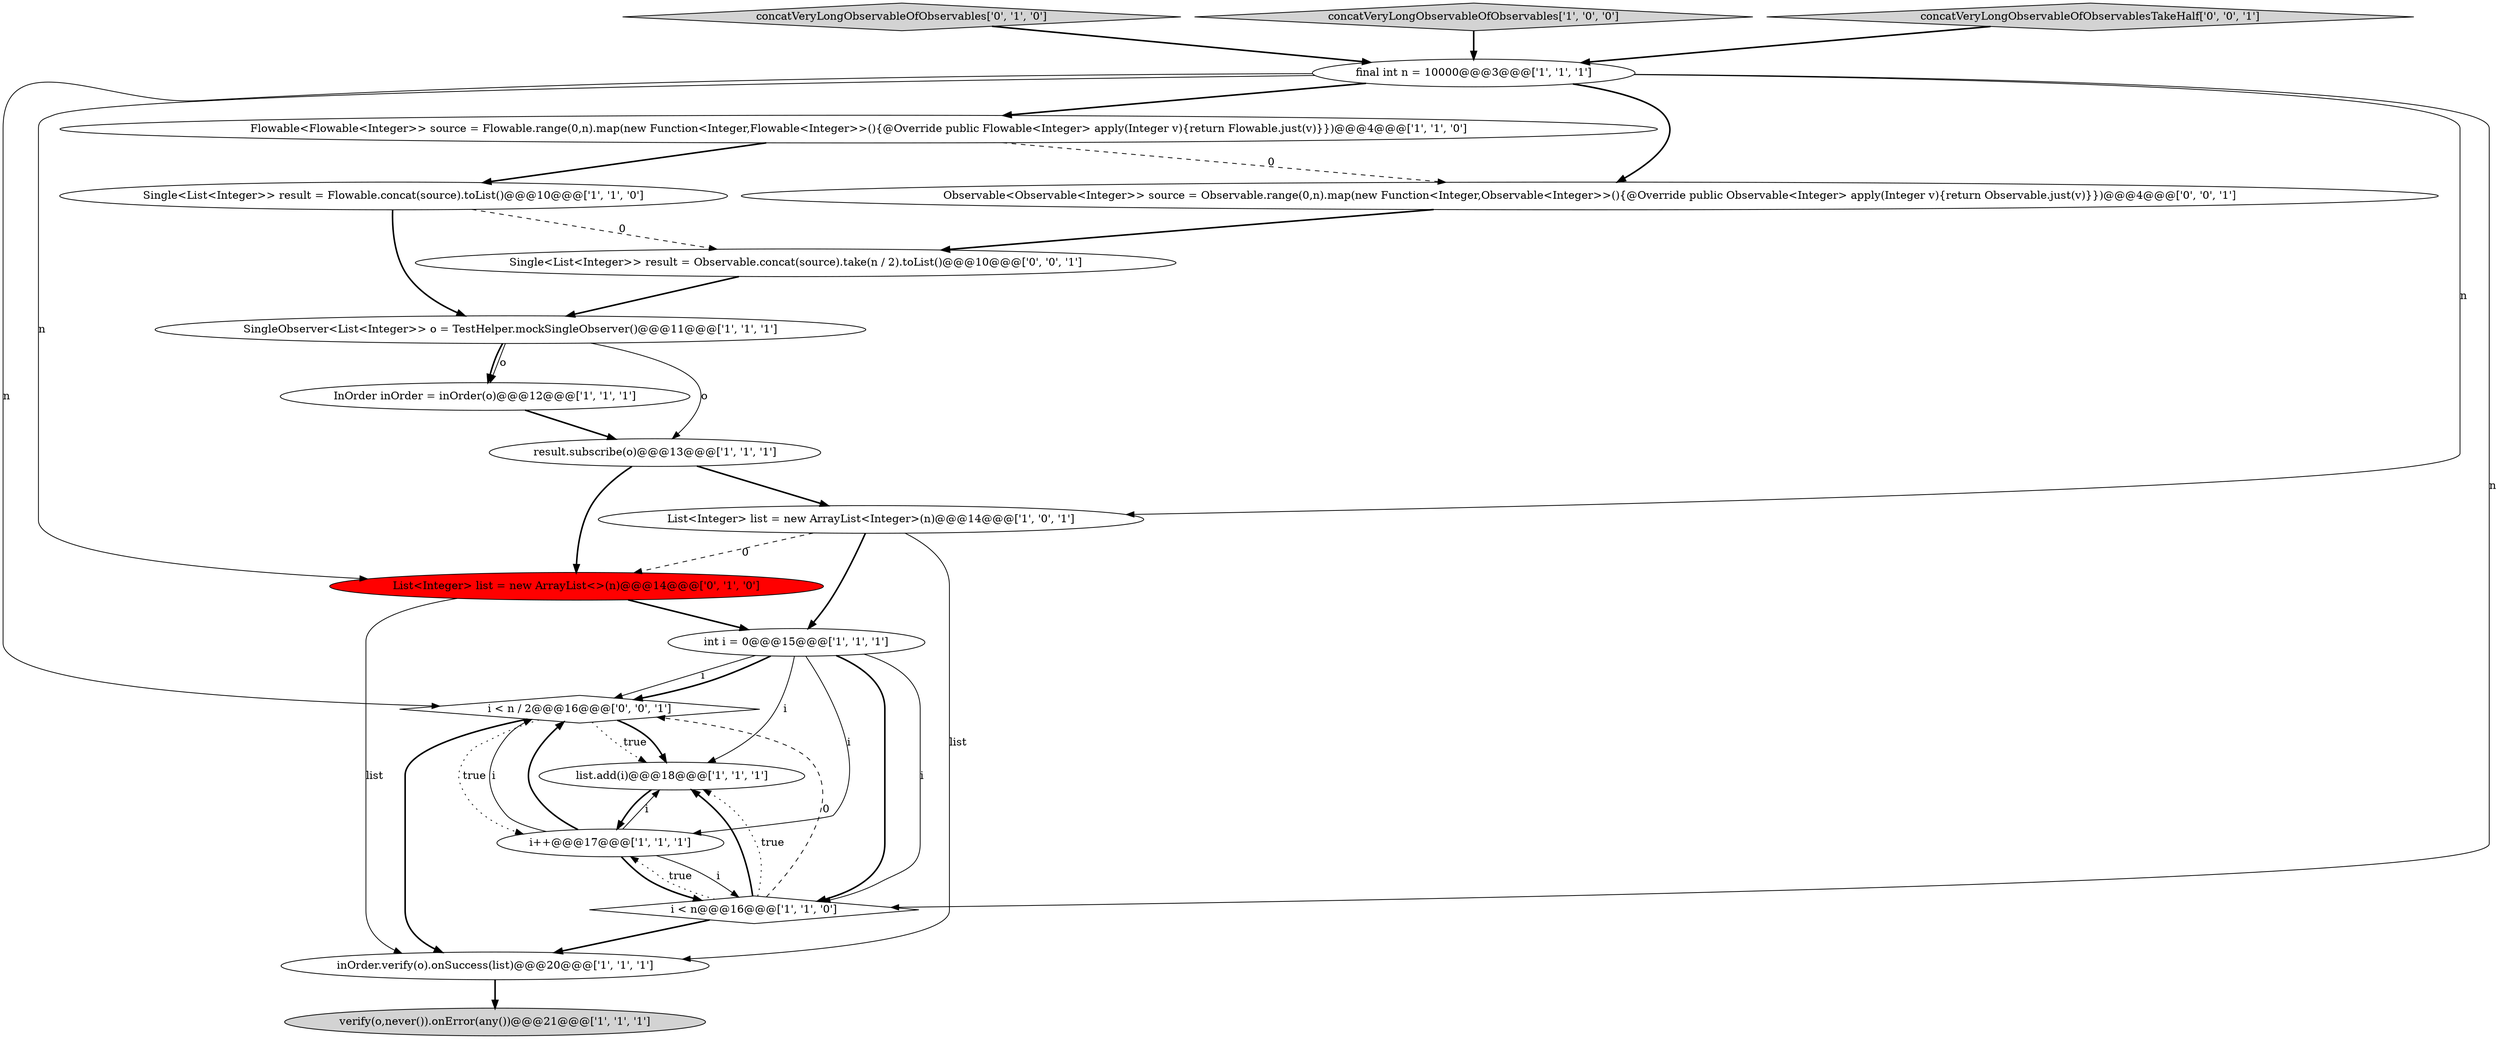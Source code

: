 digraph {
10 [style = filled, label = "verify(o,never()).onError(any())@@@21@@@['1', '1', '1']", fillcolor = lightgray, shape = ellipse image = "AAA0AAABBB1BBB"];
3 [style = filled, label = "Single<List<Integer>> result = Flowable.concat(source).toList()@@@10@@@['1', '1', '0']", fillcolor = white, shape = ellipse image = "AAA0AAABBB1BBB"];
0 [style = filled, label = "List<Integer> list = new ArrayList<Integer>(n)@@@14@@@['1', '0', '1']", fillcolor = white, shape = ellipse image = "AAA0AAABBB1BBB"];
5 [style = filled, label = "Flowable<Flowable<Integer>> source = Flowable.range(0,n).map(new Function<Integer,Flowable<Integer>>(){@Override public Flowable<Integer> apply(Integer v){return Flowable.just(v)}})@@@4@@@['1', '1', '0']", fillcolor = white, shape = ellipse image = "AAA0AAABBB1BBB"];
13 [style = filled, label = "inOrder.verify(o).onSuccess(list)@@@20@@@['1', '1', '1']", fillcolor = white, shape = ellipse image = "AAA0AAABBB1BBB"];
14 [style = filled, label = "List<Integer> list = new ArrayList<>(n)@@@14@@@['0', '1', '0']", fillcolor = red, shape = ellipse image = "AAA1AAABBB2BBB"];
19 [style = filled, label = "i < n / 2@@@16@@@['0', '0', '1']", fillcolor = white, shape = diamond image = "AAA0AAABBB3BBB"];
4 [style = filled, label = "SingleObserver<List<Integer>> o = TestHelper.mockSingleObserver()@@@11@@@['1', '1', '1']", fillcolor = white, shape = ellipse image = "AAA0AAABBB1BBB"];
8 [style = filled, label = "i < n@@@16@@@['1', '1', '0']", fillcolor = white, shape = diamond image = "AAA0AAABBB1BBB"];
15 [style = filled, label = "concatVeryLongObservableOfObservables['0', '1', '0']", fillcolor = lightgray, shape = diamond image = "AAA0AAABBB2BBB"];
6 [style = filled, label = "concatVeryLongObservableOfObservables['1', '0', '0']", fillcolor = lightgray, shape = diamond image = "AAA0AAABBB1BBB"];
7 [style = filled, label = "int i = 0@@@15@@@['1', '1', '1']", fillcolor = white, shape = ellipse image = "AAA0AAABBB1BBB"];
12 [style = filled, label = "result.subscribe(o)@@@13@@@['1', '1', '1']", fillcolor = white, shape = ellipse image = "AAA0AAABBB1BBB"];
16 [style = filled, label = "Observable<Observable<Integer>> source = Observable.range(0,n).map(new Function<Integer,Observable<Integer>>(){@Override public Observable<Integer> apply(Integer v){return Observable.just(v)}})@@@4@@@['0', '0', '1']", fillcolor = white, shape = ellipse image = "AAA0AAABBB3BBB"];
11 [style = filled, label = "InOrder inOrder = inOrder(o)@@@12@@@['1', '1', '1']", fillcolor = white, shape = ellipse image = "AAA0AAABBB1BBB"];
18 [style = filled, label = "Single<List<Integer>> result = Observable.concat(source).take(n / 2).toList()@@@10@@@['0', '0', '1']", fillcolor = white, shape = ellipse image = "AAA0AAABBB3BBB"];
1 [style = filled, label = "list.add(i)@@@18@@@['1', '1', '1']", fillcolor = white, shape = ellipse image = "AAA0AAABBB1BBB"];
17 [style = filled, label = "concatVeryLongObservableOfObservablesTakeHalf['0', '0', '1']", fillcolor = lightgray, shape = diamond image = "AAA0AAABBB3BBB"];
2 [style = filled, label = "final int n = 10000@@@3@@@['1', '1', '1']", fillcolor = white, shape = ellipse image = "AAA0AAABBB1BBB"];
9 [style = filled, label = "i++@@@17@@@['1', '1', '1']", fillcolor = white, shape = ellipse image = "AAA0AAABBB1BBB"];
2->8 [style = solid, label="n"];
5->3 [style = bold, label=""];
13->10 [style = bold, label=""];
19->1 [style = dotted, label="true"];
8->19 [style = dashed, label="0"];
15->2 [style = bold, label=""];
16->18 [style = bold, label=""];
14->13 [style = solid, label="list"];
3->18 [style = dashed, label="0"];
7->1 [style = solid, label="i"];
11->12 [style = bold, label=""];
0->13 [style = solid, label="list"];
9->1 [style = solid, label="i"];
7->8 [style = bold, label=""];
9->8 [style = bold, label=""];
12->0 [style = bold, label=""];
3->4 [style = bold, label=""];
1->9 [style = bold, label=""];
7->9 [style = solid, label="i"];
7->19 [style = solid, label="i"];
14->7 [style = bold, label=""];
0->7 [style = bold, label=""];
6->2 [style = bold, label=""];
2->0 [style = solid, label="n"];
5->16 [style = dashed, label="0"];
2->19 [style = solid, label="n"];
8->1 [style = bold, label=""];
8->1 [style = dotted, label="true"];
0->14 [style = dashed, label="0"];
19->1 [style = bold, label=""];
18->4 [style = bold, label=""];
19->13 [style = bold, label=""];
17->2 [style = bold, label=""];
9->19 [style = solid, label="i"];
19->9 [style = dotted, label="true"];
12->14 [style = bold, label=""];
9->19 [style = bold, label=""];
2->14 [style = solid, label="n"];
4->12 [style = solid, label="o"];
9->8 [style = solid, label="i"];
4->11 [style = solid, label="o"];
8->9 [style = dotted, label="true"];
4->11 [style = bold, label=""];
7->8 [style = solid, label="i"];
7->19 [style = bold, label=""];
8->13 [style = bold, label=""];
2->5 [style = bold, label=""];
2->16 [style = bold, label=""];
}
